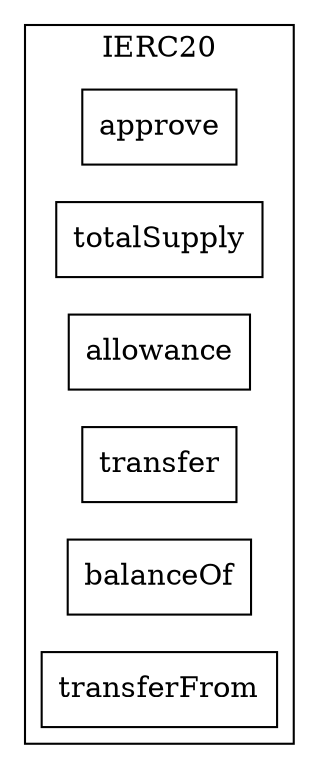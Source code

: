 strict digraph {
rankdir="LR"
node [shape=box]
subgraph cluster_68_IERC20 {
label = "IERC20"
"68_approve" [label="approve"]
"68_totalSupply" [label="totalSupply"]
"68_allowance" [label="allowance"]
"68_transfer" [label="transfer"]
"68_balanceOf" [label="balanceOf"]
"68_transferFrom" [label="transferFrom"]
}subgraph cluster_solidity {
label = "[Solidity]"
}
}